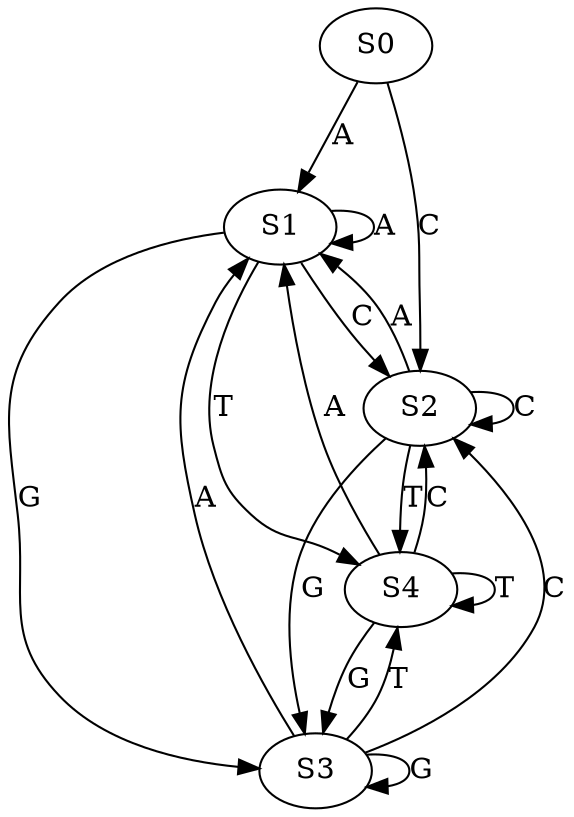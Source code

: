 strict digraph  {
	S0 -> S1 [ label = A ];
	S0 -> S2 [ label = C ];
	S1 -> S3 [ label = G ];
	S1 -> S4 [ label = T ];
	S1 -> S1 [ label = A ];
	S1 -> S2 [ label = C ];
	S2 -> S1 [ label = A ];
	S2 -> S4 [ label = T ];
	S2 -> S2 [ label = C ];
	S2 -> S3 [ label = G ];
	S3 -> S2 [ label = C ];
	S3 -> S4 [ label = T ];
	S3 -> S1 [ label = A ];
	S3 -> S3 [ label = G ];
	S4 -> S3 [ label = G ];
	S4 -> S2 [ label = C ];
	S4 -> S1 [ label = A ];
	S4 -> S4 [ label = T ];
}
